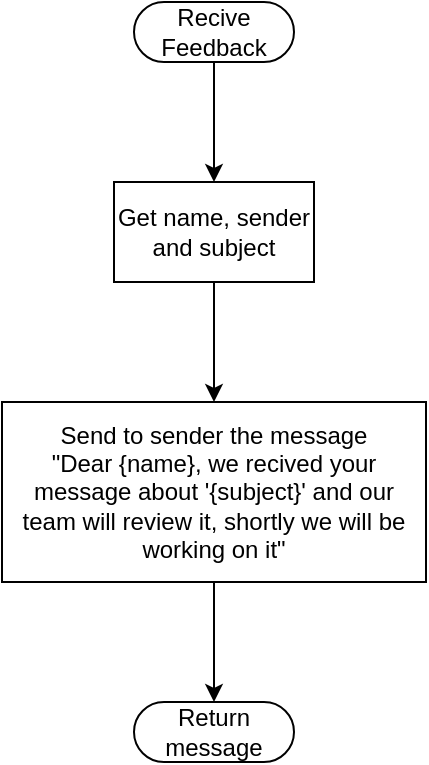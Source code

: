 <mxfile version="28.0.7">
  <diagram name="Página-1" id="TMDoCD8hCcpHIJEySzZF">
    <mxGraphModel dx="698" dy="390" grid="1" gridSize="10" guides="1" tooltips="1" connect="1" arrows="1" fold="1" page="1" pageScale="1" pageWidth="827" pageHeight="1169" math="0" shadow="0">
      <root>
        <mxCell id="0" />
        <mxCell id="1" parent="0" />
        <mxCell id="UQOomTZAaCyZAPaUyG3R-46" style="edgeStyle=orthogonalEdgeStyle;rounded=0;orthogonalLoop=1;jettySize=auto;html=1;entryX=0.5;entryY=0.5;entryDx=0;entryDy=-15;entryPerimeter=0;" parent="1" edge="1">
          <mxGeometry relative="1" as="geometry">
            <mxPoint x="414" y="530" as="targetPoint" />
          </mxGeometry>
        </mxCell>
        <mxCell id="QcQdOetUA6qP5Ii0NC-2-26" style="edgeStyle=orthogonalEdgeStyle;rounded=0;orthogonalLoop=1;jettySize=auto;html=1;" edge="1" parent="1" target="QcQdOetUA6qP5Ii0NC-2-22">
          <mxGeometry relative="1" as="geometry">
            <mxPoint x="140" y="710" as="sourcePoint" />
          </mxGeometry>
        </mxCell>
        <mxCell id="QcQdOetUA6qP5Ii0NC-2-98" style="edgeStyle=orthogonalEdgeStyle;rounded=0;orthogonalLoop=1;jettySize=auto;html=1;" edge="1" parent="1" source="QcQdOetUA6qP5Ii0NC-2-96" target="QcQdOetUA6qP5Ii0NC-2-97">
          <mxGeometry relative="1" as="geometry" />
        </mxCell>
        <mxCell id="QcQdOetUA6qP5Ii0NC-2-96" value="Recive Feedback" style="html=1;dashed=0;whiteSpace=wrap;shape=mxgraph.dfd.start" vertex="1" parent="1">
          <mxGeometry x="374" y="40" width="80" height="30" as="geometry" />
        </mxCell>
        <mxCell id="QcQdOetUA6qP5Ii0NC-2-103" style="edgeStyle=orthogonalEdgeStyle;rounded=0;orthogonalLoop=1;jettySize=auto;html=1;" edge="1" parent="1" source="QcQdOetUA6qP5Ii0NC-2-97" target="QcQdOetUA6qP5Ii0NC-2-102">
          <mxGeometry relative="1" as="geometry" />
        </mxCell>
        <mxCell id="QcQdOetUA6qP5Ii0NC-2-97" value="Get name, sender and subject" style="html=1;dashed=0;whiteSpace=wrap;" vertex="1" parent="1">
          <mxGeometry x="364" y="130" width="100" height="50" as="geometry" />
        </mxCell>
        <mxCell id="QcQdOetUA6qP5Ii0NC-2-105" style="edgeStyle=orthogonalEdgeStyle;rounded=0;orthogonalLoop=1;jettySize=auto;html=1;" edge="1" parent="1" source="QcQdOetUA6qP5Ii0NC-2-102" target="QcQdOetUA6qP5Ii0NC-2-104">
          <mxGeometry relative="1" as="geometry" />
        </mxCell>
        <mxCell id="QcQdOetUA6qP5Ii0NC-2-102" value="&lt;div&gt;Send to sender the message&lt;/div&gt;&lt;div&gt;&quot;Dear {name}, we recived your message about &#39;{subject}&#39; and our team will review it, shortly we will be working on it&quot;&lt;/div&gt;" style="html=1;dashed=0;whiteSpace=wrap;" vertex="1" parent="1">
          <mxGeometry x="308" y="240" width="212" height="90" as="geometry" />
        </mxCell>
        <mxCell id="QcQdOetUA6qP5Ii0NC-2-104" value="Return message" style="html=1;dashed=0;whiteSpace=wrap;shape=mxgraph.dfd.start" vertex="1" parent="1">
          <mxGeometry x="374" y="390" width="80" height="30" as="geometry" />
        </mxCell>
      </root>
    </mxGraphModel>
  </diagram>
</mxfile>
